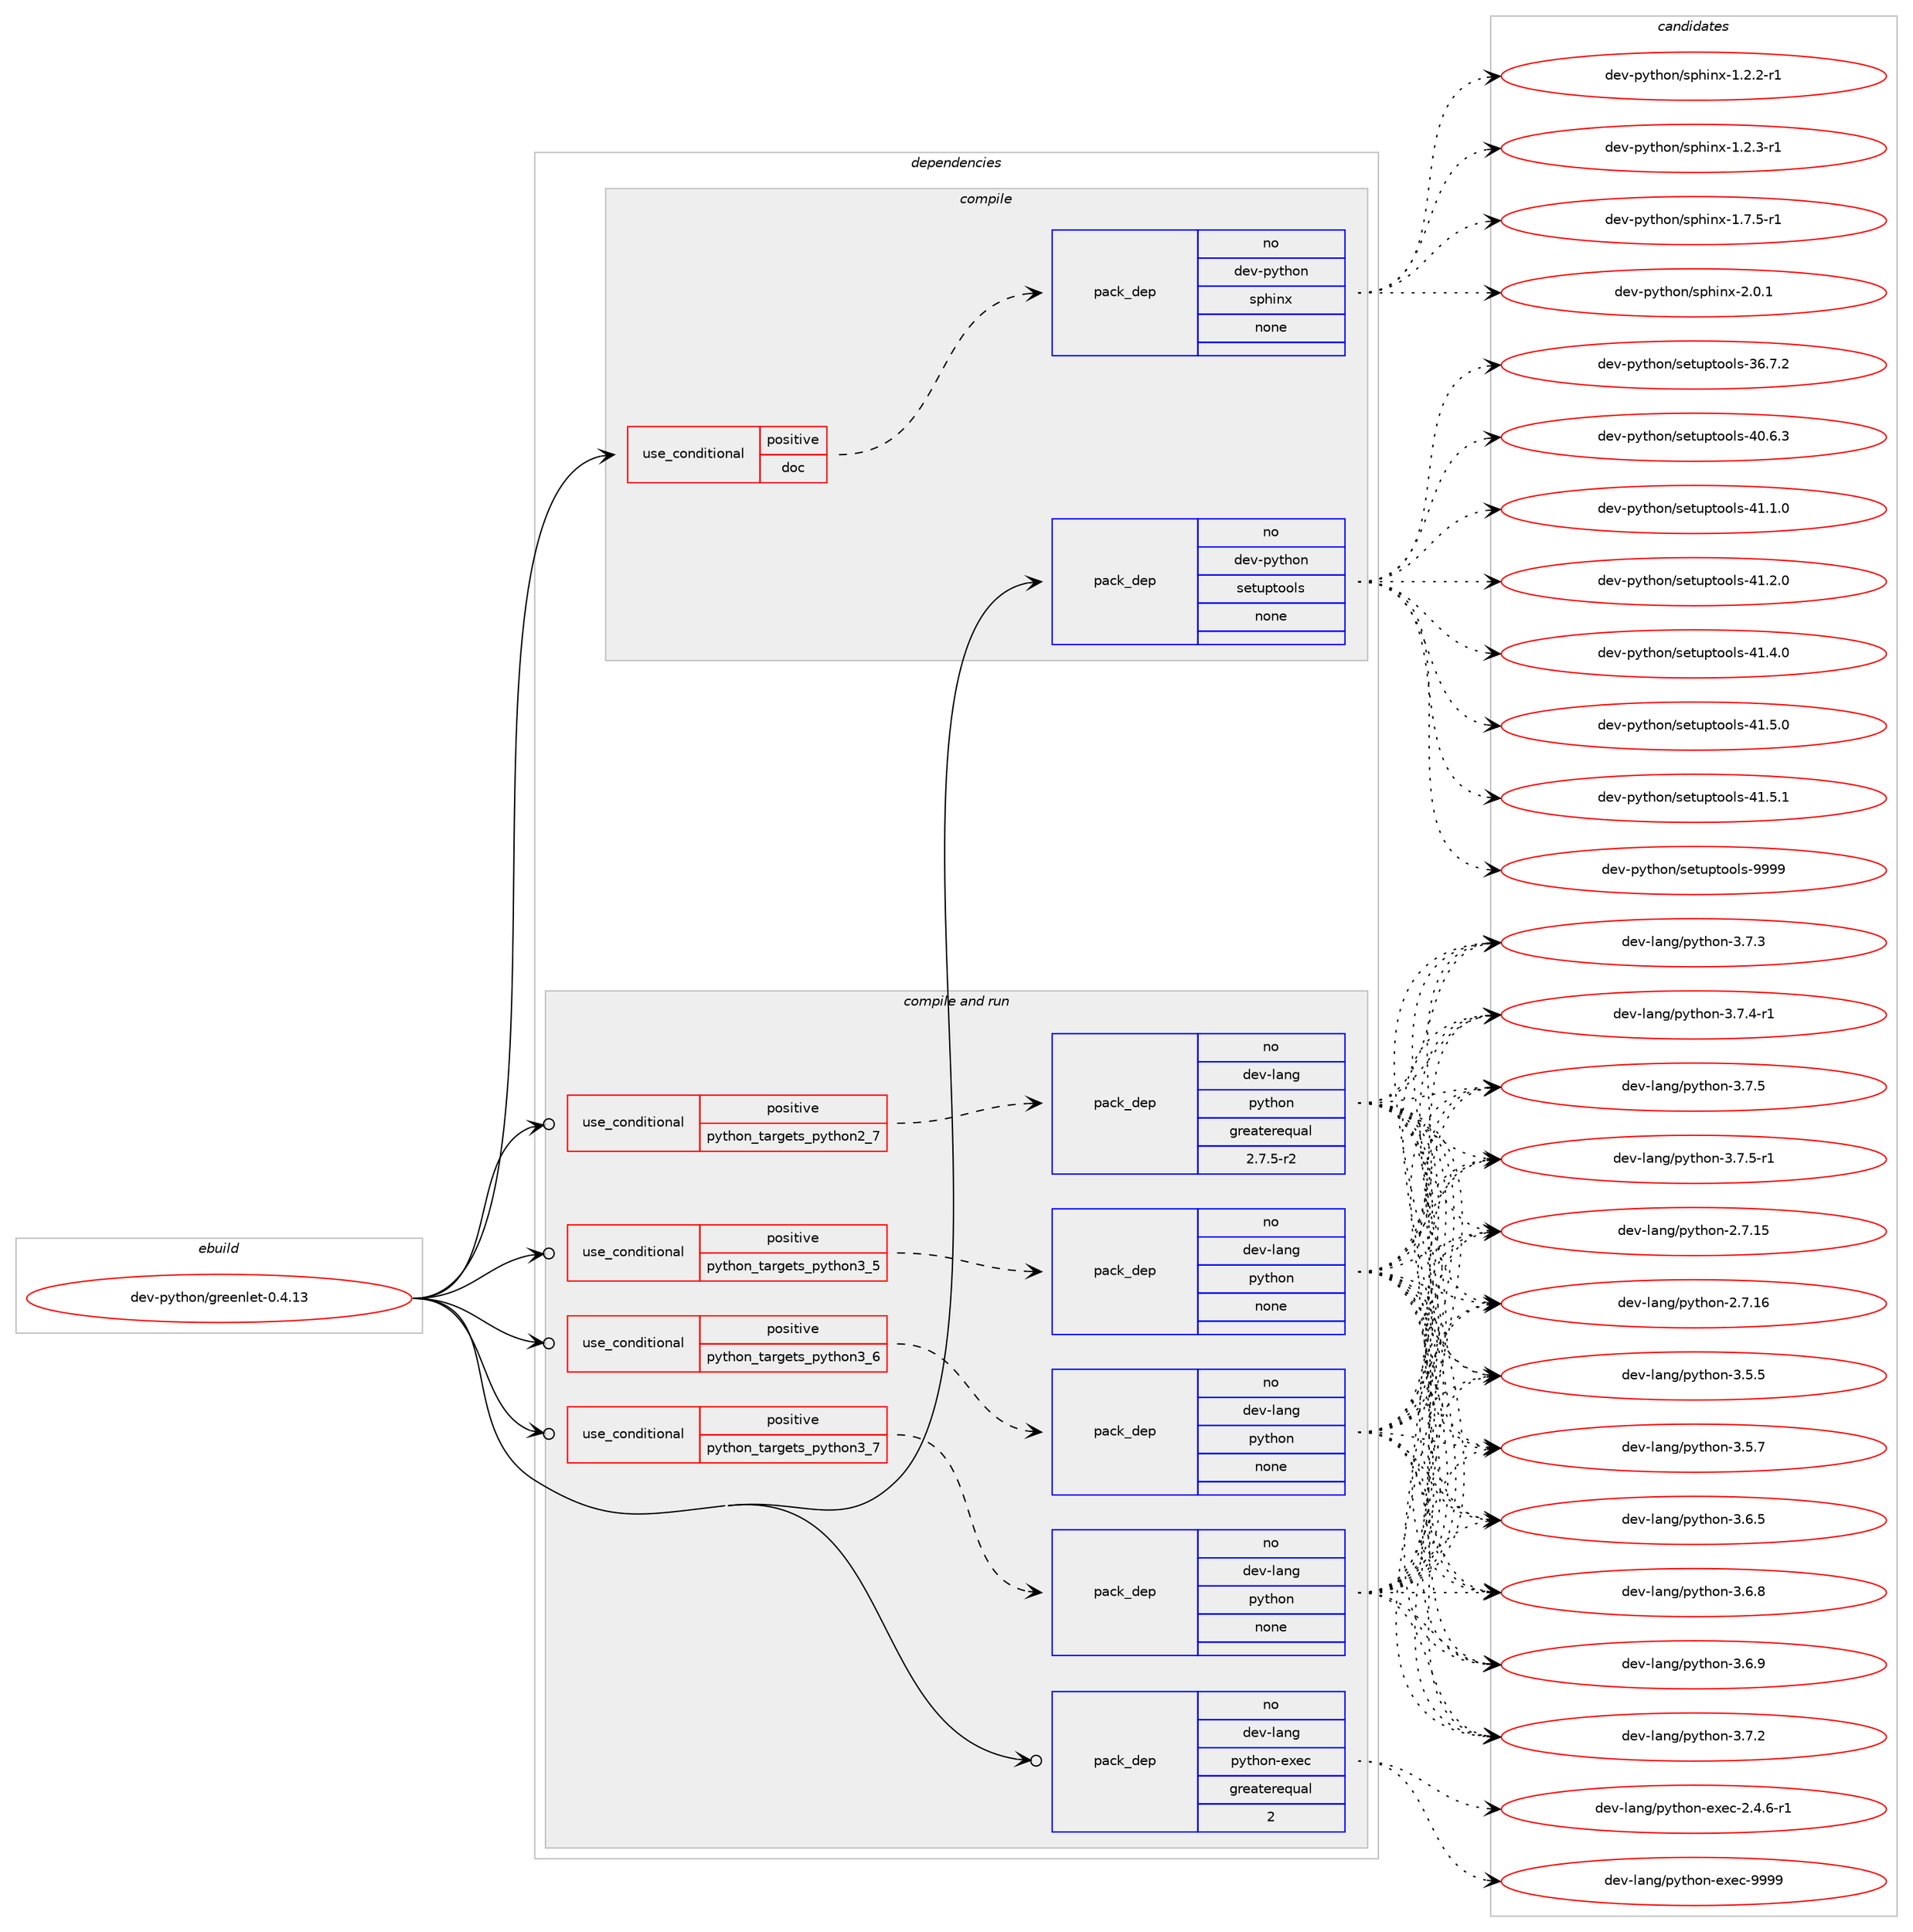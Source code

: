 digraph prolog {

# *************
# Graph options
# *************

newrank=true;
concentrate=true;
compound=true;
graph [rankdir=LR,fontname=Helvetica,fontsize=10,ranksep=1.5];#, ranksep=2.5, nodesep=0.2];
edge  [arrowhead=vee];
node  [fontname=Helvetica,fontsize=10];

# **********
# The ebuild
# **********

subgraph cluster_leftcol {
color=gray;
rank=same;
label=<<i>ebuild</i>>;
id [label="dev-python/greenlet-0.4.13", color=red, width=4, href="../dev-python/greenlet-0.4.13.svg"];
}

# ****************
# The dependencies
# ****************

subgraph cluster_midcol {
color=gray;
label=<<i>dependencies</i>>;
subgraph cluster_compile {
fillcolor="#eeeeee";
style=filled;
label=<<i>compile</i>>;
subgraph cond140225 {
dependency607487 [label=<<TABLE BORDER="0" CELLBORDER="1" CELLSPACING="0" CELLPADDING="4"><TR><TD ROWSPAN="3" CELLPADDING="10">use_conditional</TD></TR><TR><TD>positive</TD></TR><TR><TD>doc</TD></TR></TABLE>>, shape=none, color=red];
subgraph pack455464 {
dependency607488 [label=<<TABLE BORDER="0" CELLBORDER="1" CELLSPACING="0" CELLPADDING="4" WIDTH="220"><TR><TD ROWSPAN="6" CELLPADDING="30">pack_dep</TD></TR><TR><TD WIDTH="110">no</TD></TR><TR><TD>dev-python</TD></TR><TR><TD>sphinx</TD></TR><TR><TD>none</TD></TR><TR><TD></TD></TR></TABLE>>, shape=none, color=blue];
}
dependency607487:e -> dependency607488:w [weight=20,style="dashed",arrowhead="vee"];
}
id:e -> dependency607487:w [weight=20,style="solid",arrowhead="vee"];
subgraph pack455465 {
dependency607489 [label=<<TABLE BORDER="0" CELLBORDER="1" CELLSPACING="0" CELLPADDING="4" WIDTH="220"><TR><TD ROWSPAN="6" CELLPADDING="30">pack_dep</TD></TR><TR><TD WIDTH="110">no</TD></TR><TR><TD>dev-python</TD></TR><TR><TD>setuptools</TD></TR><TR><TD>none</TD></TR><TR><TD></TD></TR></TABLE>>, shape=none, color=blue];
}
id:e -> dependency607489:w [weight=20,style="solid",arrowhead="vee"];
}
subgraph cluster_compileandrun {
fillcolor="#eeeeee";
style=filled;
label=<<i>compile and run</i>>;
subgraph cond140226 {
dependency607490 [label=<<TABLE BORDER="0" CELLBORDER="1" CELLSPACING="0" CELLPADDING="4"><TR><TD ROWSPAN="3" CELLPADDING="10">use_conditional</TD></TR><TR><TD>positive</TD></TR><TR><TD>python_targets_python2_7</TD></TR></TABLE>>, shape=none, color=red];
subgraph pack455466 {
dependency607491 [label=<<TABLE BORDER="0" CELLBORDER="1" CELLSPACING="0" CELLPADDING="4" WIDTH="220"><TR><TD ROWSPAN="6" CELLPADDING="30">pack_dep</TD></TR><TR><TD WIDTH="110">no</TD></TR><TR><TD>dev-lang</TD></TR><TR><TD>python</TD></TR><TR><TD>greaterequal</TD></TR><TR><TD>2.7.5-r2</TD></TR></TABLE>>, shape=none, color=blue];
}
dependency607490:e -> dependency607491:w [weight=20,style="dashed",arrowhead="vee"];
}
id:e -> dependency607490:w [weight=20,style="solid",arrowhead="odotvee"];
subgraph cond140227 {
dependency607492 [label=<<TABLE BORDER="0" CELLBORDER="1" CELLSPACING="0" CELLPADDING="4"><TR><TD ROWSPAN="3" CELLPADDING="10">use_conditional</TD></TR><TR><TD>positive</TD></TR><TR><TD>python_targets_python3_5</TD></TR></TABLE>>, shape=none, color=red];
subgraph pack455467 {
dependency607493 [label=<<TABLE BORDER="0" CELLBORDER="1" CELLSPACING="0" CELLPADDING="4" WIDTH="220"><TR><TD ROWSPAN="6" CELLPADDING="30">pack_dep</TD></TR><TR><TD WIDTH="110">no</TD></TR><TR><TD>dev-lang</TD></TR><TR><TD>python</TD></TR><TR><TD>none</TD></TR><TR><TD></TD></TR></TABLE>>, shape=none, color=blue];
}
dependency607492:e -> dependency607493:w [weight=20,style="dashed",arrowhead="vee"];
}
id:e -> dependency607492:w [weight=20,style="solid",arrowhead="odotvee"];
subgraph cond140228 {
dependency607494 [label=<<TABLE BORDER="0" CELLBORDER="1" CELLSPACING="0" CELLPADDING="4"><TR><TD ROWSPAN="3" CELLPADDING="10">use_conditional</TD></TR><TR><TD>positive</TD></TR><TR><TD>python_targets_python3_6</TD></TR></TABLE>>, shape=none, color=red];
subgraph pack455468 {
dependency607495 [label=<<TABLE BORDER="0" CELLBORDER="1" CELLSPACING="0" CELLPADDING="4" WIDTH="220"><TR><TD ROWSPAN="6" CELLPADDING="30">pack_dep</TD></TR><TR><TD WIDTH="110">no</TD></TR><TR><TD>dev-lang</TD></TR><TR><TD>python</TD></TR><TR><TD>none</TD></TR><TR><TD></TD></TR></TABLE>>, shape=none, color=blue];
}
dependency607494:e -> dependency607495:w [weight=20,style="dashed",arrowhead="vee"];
}
id:e -> dependency607494:w [weight=20,style="solid",arrowhead="odotvee"];
subgraph cond140229 {
dependency607496 [label=<<TABLE BORDER="0" CELLBORDER="1" CELLSPACING="0" CELLPADDING="4"><TR><TD ROWSPAN="3" CELLPADDING="10">use_conditional</TD></TR><TR><TD>positive</TD></TR><TR><TD>python_targets_python3_7</TD></TR></TABLE>>, shape=none, color=red];
subgraph pack455469 {
dependency607497 [label=<<TABLE BORDER="0" CELLBORDER="1" CELLSPACING="0" CELLPADDING="4" WIDTH="220"><TR><TD ROWSPAN="6" CELLPADDING="30">pack_dep</TD></TR><TR><TD WIDTH="110">no</TD></TR><TR><TD>dev-lang</TD></TR><TR><TD>python</TD></TR><TR><TD>none</TD></TR><TR><TD></TD></TR></TABLE>>, shape=none, color=blue];
}
dependency607496:e -> dependency607497:w [weight=20,style="dashed",arrowhead="vee"];
}
id:e -> dependency607496:w [weight=20,style="solid",arrowhead="odotvee"];
subgraph pack455470 {
dependency607498 [label=<<TABLE BORDER="0" CELLBORDER="1" CELLSPACING="0" CELLPADDING="4" WIDTH="220"><TR><TD ROWSPAN="6" CELLPADDING="30">pack_dep</TD></TR><TR><TD WIDTH="110">no</TD></TR><TR><TD>dev-lang</TD></TR><TR><TD>python-exec</TD></TR><TR><TD>greaterequal</TD></TR><TR><TD>2</TD></TR></TABLE>>, shape=none, color=blue];
}
id:e -> dependency607498:w [weight=20,style="solid",arrowhead="odotvee"];
}
subgraph cluster_run {
fillcolor="#eeeeee";
style=filled;
label=<<i>run</i>>;
}
}

# **************
# The candidates
# **************

subgraph cluster_choices {
rank=same;
color=gray;
label=<<i>candidates</i>>;

subgraph choice455464 {
color=black;
nodesep=1;
choice10010111845112121116104111110471151121041051101204549465046504511449 [label="dev-python/sphinx-1.2.2-r1", color=red, width=4,href="../dev-python/sphinx-1.2.2-r1.svg"];
choice10010111845112121116104111110471151121041051101204549465046514511449 [label="dev-python/sphinx-1.2.3-r1", color=red, width=4,href="../dev-python/sphinx-1.2.3-r1.svg"];
choice10010111845112121116104111110471151121041051101204549465546534511449 [label="dev-python/sphinx-1.7.5-r1", color=red, width=4,href="../dev-python/sphinx-1.7.5-r1.svg"];
choice1001011184511212111610411111047115112104105110120455046484649 [label="dev-python/sphinx-2.0.1", color=red, width=4,href="../dev-python/sphinx-2.0.1.svg"];
dependency607488:e -> choice10010111845112121116104111110471151121041051101204549465046504511449:w [style=dotted,weight="100"];
dependency607488:e -> choice10010111845112121116104111110471151121041051101204549465046514511449:w [style=dotted,weight="100"];
dependency607488:e -> choice10010111845112121116104111110471151121041051101204549465546534511449:w [style=dotted,weight="100"];
dependency607488:e -> choice1001011184511212111610411111047115112104105110120455046484649:w [style=dotted,weight="100"];
}
subgraph choice455465 {
color=black;
nodesep=1;
choice100101118451121211161041111104711510111611711211611111110811545515446554650 [label="dev-python/setuptools-36.7.2", color=red, width=4,href="../dev-python/setuptools-36.7.2.svg"];
choice100101118451121211161041111104711510111611711211611111110811545524846544651 [label="dev-python/setuptools-40.6.3", color=red, width=4,href="../dev-python/setuptools-40.6.3.svg"];
choice100101118451121211161041111104711510111611711211611111110811545524946494648 [label="dev-python/setuptools-41.1.0", color=red, width=4,href="../dev-python/setuptools-41.1.0.svg"];
choice100101118451121211161041111104711510111611711211611111110811545524946504648 [label="dev-python/setuptools-41.2.0", color=red, width=4,href="../dev-python/setuptools-41.2.0.svg"];
choice100101118451121211161041111104711510111611711211611111110811545524946524648 [label="dev-python/setuptools-41.4.0", color=red, width=4,href="../dev-python/setuptools-41.4.0.svg"];
choice100101118451121211161041111104711510111611711211611111110811545524946534648 [label="dev-python/setuptools-41.5.0", color=red, width=4,href="../dev-python/setuptools-41.5.0.svg"];
choice100101118451121211161041111104711510111611711211611111110811545524946534649 [label="dev-python/setuptools-41.5.1", color=red, width=4,href="../dev-python/setuptools-41.5.1.svg"];
choice10010111845112121116104111110471151011161171121161111111081154557575757 [label="dev-python/setuptools-9999", color=red, width=4,href="../dev-python/setuptools-9999.svg"];
dependency607489:e -> choice100101118451121211161041111104711510111611711211611111110811545515446554650:w [style=dotted,weight="100"];
dependency607489:e -> choice100101118451121211161041111104711510111611711211611111110811545524846544651:w [style=dotted,weight="100"];
dependency607489:e -> choice100101118451121211161041111104711510111611711211611111110811545524946494648:w [style=dotted,weight="100"];
dependency607489:e -> choice100101118451121211161041111104711510111611711211611111110811545524946504648:w [style=dotted,weight="100"];
dependency607489:e -> choice100101118451121211161041111104711510111611711211611111110811545524946524648:w [style=dotted,weight="100"];
dependency607489:e -> choice100101118451121211161041111104711510111611711211611111110811545524946534648:w [style=dotted,weight="100"];
dependency607489:e -> choice100101118451121211161041111104711510111611711211611111110811545524946534649:w [style=dotted,weight="100"];
dependency607489:e -> choice10010111845112121116104111110471151011161171121161111111081154557575757:w [style=dotted,weight="100"];
}
subgraph choice455466 {
color=black;
nodesep=1;
choice10010111845108971101034711212111610411111045504655464953 [label="dev-lang/python-2.7.15", color=red, width=4,href="../dev-lang/python-2.7.15.svg"];
choice10010111845108971101034711212111610411111045504655464954 [label="dev-lang/python-2.7.16", color=red, width=4,href="../dev-lang/python-2.7.16.svg"];
choice100101118451089711010347112121116104111110455146534653 [label="dev-lang/python-3.5.5", color=red, width=4,href="../dev-lang/python-3.5.5.svg"];
choice100101118451089711010347112121116104111110455146534655 [label="dev-lang/python-3.5.7", color=red, width=4,href="../dev-lang/python-3.5.7.svg"];
choice100101118451089711010347112121116104111110455146544653 [label="dev-lang/python-3.6.5", color=red, width=4,href="../dev-lang/python-3.6.5.svg"];
choice100101118451089711010347112121116104111110455146544656 [label="dev-lang/python-3.6.8", color=red, width=4,href="../dev-lang/python-3.6.8.svg"];
choice100101118451089711010347112121116104111110455146544657 [label="dev-lang/python-3.6.9", color=red, width=4,href="../dev-lang/python-3.6.9.svg"];
choice100101118451089711010347112121116104111110455146554650 [label="dev-lang/python-3.7.2", color=red, width=4,href="../dev-lang/python-3.7.2.svg"];
choice100101118451089711010347112121116104111110455146554651 [label="dev-lang/python-3.7.3", color=red, width=4,href="../dev-lang/python-3.7.3.svg"];
choice1001011184510897110103471121211161041111104551465546524511449 [label="dev-lang/python-3.7.4-r1", color=red, width=4,href="../dev-lang/python-3.7.4-r1.svg"];
choice100101118451089711010347112121116104111110455146554653 [label="dev-lang/python-3.7.5", color=red, width=4,href="../dev-lang/python-3.7.5.svg"];
choice1001011184510897110103471121211161041111104551465546534511449 [label="dev-lang/python-3.7.5-r1", color=red, width=4,href="../dev-lang/python-3.7.5-r1.svg"];
dependency607491:e -> choice10010111845108971101034711212111610411111045504655464953:w [style=dotted,weight="100"];
dependency607491:e -> choice10010111845108971101034711212111610411111045504655464954:w [style=dotted,weight="100"];
dependency607491:e -> choice100101118451089711010347112121116104111110455146534653:w [style=dotted,weight="100"];
dependency607491:e -> choice100101118451089711010347112121116104111110455146534655:w [style=dotted,weight="100"];
dependency607491:e -> choice100101118451089711010347112121116104111110455146544653:w [style=dotted,weight="100"];
dependency607491:e -> choice100101118451089711010347112121116104111110455146544656:w [style=dotted,weight="100"];
dependency607491:e -> choice100101118451089711010347112121116104111110455146544657:w [style=dotted,weight="100"];
dependency607491:e -> choice100101118451089711010347112121116104111110455146554650:w [style=dotted,weight="100"];
dependency607491:e -> choice100101118451089711010347112121116104111110455146554651:w [style=dotted,weight="100"];
dependency607491:e -> choice1001011184510897110103471121211161041111104551465546524511449:w [style=dotted,weight="100"];
dependency607491:e -> choice100101118451089711010347112121116104111110455146554653:w [style=dotted,weight="100"];
dependency607491:e -> choice1001011184510897110103471121211161041111104551465546534511449:w [style=dotted,weight="100"];
}
subgraph choice455467 {
color=black;
nodesep=1;
choice10010111845108971101034711212111610411111045504655464953 [label="dev-lang/python-2.7.15", color=red, width=4,href="../dev-lang/python-2.7.15.svg"];
choice10010111845108971101034711212111610411111045504655464954 [label="dev-lang/python-2.7.16", color=red, width=4,href="../dev-lang/python-2.7.16.svg"];
choice100101118451089711010347112121116104111110455146534653 [label="dev-lang/python-3.5.5", color=red, width=4,href="../dev-lang/python-3.5.5.svg"];
choice100101118451089711010347112121116104111110455146534655 [label="dev-lang/python-3.5.7", color=red, width=4,href="../dev-lang/python-3.5.7.svg"];
choice100101118451089711010347112121116104111110455146544653 [label="dev-lang/python-3.6.5", color=red, width=4,href="../dev-lang/python-3.6.5.svg"];
choice100101118451089711010347112121116104111110455146544656 [label="dev-lang/python-3.6.8", color=red, width=4,href="../dev-lang/python-3.6.8.svg"];
choice100101118451089711010347112121116104111110455146544657 [label="dev-lang/python-3.6.9", color=red, width=4,href="../dev-lang/python-3.6.9.svg"];
choice100101118451089711010347112121116104111110455146554650 [label="dev-lang/python-3.7.2", color=red, width=4,href="../dev-lang/python-3.7.2.svg"];
choice100101118451089711010347112121116104111110455146554651 [label="dev-lang/python-3.7.3", color=red, width=4,href="../dev-lang/python-3.7.3.svg"];
choice1001011184510897110103471121211161041111104551465546524511449 [label="dev-lang/python-3.7.4-r1", color=red, width=4,href="../dev-lang/python-3.7.4-r1.svg"];
choice100101118451089711010347112121116104111110455146554653 [label="dev-lang/python-3.7.5", color=red, width=4,href="../dev-lang/python-3.7.5.svg"];
choice1001011184510897110103471121211161041111104551465546534511449 [label="dev-lang/python-3.7.5-r1", color=red, width=4,href="../dev-lang/python-3.7.5-r1.svg"];
dependency607493:e -> choice10010111845108971101034711212111610411111045504655464953:w [style=dotted,weight="100"];
dependency607493:e -> choice10010111845108971101034711212111610411111045504655464954:w [style=dotted,weight="100"];
dependency607493:e -> choice100101118451089711010347112121116104111110455146534653:w [style=dotted,weight="100"];
dependency607493:e -> choice100101118451089711010347112121116104111110455146534655:w [style=dotted,weight="100"];
dependency607493:e -> choice100101118451089711010347112121116104111110455146544653:w [style=dotted,weight="100"];
dependency607493:e -> choice100101118451089711010347112121116104111110455146544656:w [style=dotted,weight="100"];
dependency607493:e -> choice100101118451089711010347112121116104111110455146544657:w [style=dotted,weight="100"];
dependency607493:e -> choice100101118451089711010347112121116104111110455146554650:w [style=dotted,weight="100"];
dependency607493:e -> choice100101118451089711010347112121116104111110455146554651:w [style=dotted,weight="100"];
dependency607493:e -> choice1001011184510897110103471121211161041111104551465546524511449:w [style=dotted,weight="100"];
dependency607493:e -> choice100101118451089711010347112121116104111110455146554653:w [style=dotted,weight="100"];
dependency607493:e -> choice1001011184510897110103471121211161041111104551465546534511449:w [style=dotted,weight="100"];
}
subgraph choice455468 {
color=black;
nodesep=1;
choice10010111845108971101034711212111610411111045504655464953 [label="dev-lang/python-2.7.15", color=red, width=4,href="../dev-lang/python-2.7.15.svg"];
choice10010111845108971101034711212111610411111045504655464954 [label="dev-lang/python-2.7.16", color=red, width=4,href="../dev-lang/python-2.7.16.svg"];
choice100101118451089711010347112121116104111110455146534653 [label="dev-lang/python-3.5.5", color=red, width=4,href="../dev-lang/python-3.5.5.svg"];
choice100101118451089711010347112121116104111110455146534655 [label="dev-lang/python-3.5.7", color=red, width=4,href="../dev-lang/python-3.5.7.svg"];
choice100101118451089711010347112121116104111110455146544653 [label="dev-lang/python-3.6.5", color=red, width=4,href="../dev-lang/python-3.6.5.svg"];
choice100101118451089711010347112121116104111110455146544656 [label="dev-lang/python-3.6.8", color=red, width=4,href="../dev-lang/python-3.6.8.svg"];
choice100101118451089711010347112121116104111110455146544657 [label="dev-lang/python-3.6.9", color=red, width=4,href="../dev-lang/python-3.6.9.svg"];
choice100101118451089711010347112121116104111110455146554650 [label="dev-lang/python-3.7.2", color=red, width=4,href="../dev-lang/python-3.7.2.svg"];
choice100101118451089711010347112121116104111110455146554651 [label="dev-lang/python-3.7.3", color=red, width=4,href="../dev-lang/python-3.7.3.svg"];
choice1001011184510897110103471121211161041111104551465546524511449 [label="dev-lang/python-3.7.4-r1", color=red, width=4,href="../dev-lang/python-3.7.4-r1.svg"];
choice100101118451089711010347112121116104111110455146554653 [label="dev-lang/python-3.7.5", color=red, width=4,href="../dev-lang/python-3.7.5.svg"];
choice1001011184510897110103471121211161041111104551465546534511449 [label="dev-lang/python-3.7.5-r1", color=red, width=4,href="../dev-lang/python-3.7.5-r1.svg"];
dependency607495:e -> choice10010111845108971101034711212111610411111045504655464953:w [style=dotted,weight="100"];
dependency607495:e -> choice10010111845108971101034711212111610411111045504655464954:w [style=dotted,weight="100"];
dependency607495:e -> choice100101118451089711010347112121116104111110455146534653:w [style=dotted,weight="100"];
dependency607495:e -> choice100101118451089711010347112121116104111110455146534655:w [style=dotted,weight="100"];
dependency607495:e -> choice100101118451089711010347112121116104111110455146544653:w [style=dotted,weight="100"];
dependency607495:e -> choice100101118451089711010347112121116104111110455146544656:w [style=dotted,weight="100"];
dependency607495:e -> choice100101118451089711010347112121116104111110455146544657:w [style=dotted,weight="100"];
dependency607495:e -> choice100101118451089711010347112121116104111110455146554650:w [style=dotted,weight="100"];
dependency607495:e -> choice100101118451089711010347112121116104111110455146554651:w [style=dotted,weight="100"];
dependency607495:e -> choice1001011184510897110103471121211161041111104551465546524511449:w [style=dotted,weight="100"];
dependency607495:e -> choice100101118451089711010347112121116104111110455146554653:w [style=dotted,weight="100"];
dependency607495:e -> choice1001011184510897110103471121211161041111104551465546534511449:w [style=dotted,weight="100"];
}
subgraph choice455469 {
color=black;
nodesep=1;
choice10010111845108971101034711212111610411111045504655464953 [label="dev-lang/python-2.7.15", color=red, width=4,href="../dev-lang/python-2.7.15.svg"];
choice10010111845108971101034711212111610411111045504655464954 [label="dev-lang/python-2.7.16", color=red, width=4,href="../dev-lang/python-2.7.16.svg"];
choice100101118451089711010347112121116104111110455146534653 [label="dev-lang/python-3.5.5", color=red, width=4,href="../dev-lang/python-3.5.5.svg"];
choice100101118451089711010347112121116104111110455146534655 [label="dev-lang/python-3.5.7", color=red, width=4,href="../dev-lang/python-3.5.7.svg"];
choice100101118451089711010347112121116104111110455146544653 [label="dev-lang/python-3.6.5", color=red, width=4,href="../dev-lang/python-3.6.5.svg"];
choice100101118451089711010347112121116104111110455146544656 [label="dev-lang/python-3.6.8", color=red, width=4,href="../dev-lang/python-3.6.8.svg"];
choice100101118451089711010347112121116104111110455146544657 [label="dev-lang/python-3.6.9", color=red, width=4,href="../dev-lang/python-3.6.9.svg"];
choice100101118451089711010347112121116104111110455146554650 [label="dev-lang/python-3.7.2", color=red, width=4,href="../dev-lang/python-3.7.2.svg"];
choice100101118451089711010347112121116104111110455146554651 [label="dev-lang/python-3.7.3", color=red, width=4,href="../dev-lang/python-3.7.3.svg"];
choice1001011184510897110103471121211161041111104551465546524511449 [label="dev-lang/python-3.7.4-r1", color=red, width=4,href="../dev-lang/python-3.7.4-r1.svg"];
choice100101118451089711010347112121116104111110455146554653 [label="dev-lang/python-3.7.5", color=red, width=4,href="../dev-lang/python-3.7.5.svg"];
choice1001011184510897110103471121211161041111104551465546534511449 [label="dev-lang/python-3.7.5-r1", color=red, width=4,href="../dev-lang/python-3.7.5-r1.svg"];
dependency607497:e -> choice10010111845108971101034711212111610411111045504655464953:w [style=dotted,weight="100"];
dependency607497:e -> choice10010111845108971101034711212111610411111045504655464954:w [style=dotted,weight="100"];
dependency607497:e -> choice100101118451089711010347112121116104111110455146534653:w [style=dotted,weight="100"];
dependency607497:e -> choice100101118451089711010347112121116104111110455146534655:w [style=dotted,weight="100"];
dependency607497:e -> choice100101118451089711010347112121116104111110455146544653:w [style=dotted,weight="100"];
dependency607497:e -> choice100101118451089711010347112121116104111110455146544656:w [style=dotted,weight="100"];
dependency607497:e -> choice100101118451089711010347112121116104111110455146544657:w [style=dotted,weight="100"];
dependency607497:e -> choice100101118451089711010347112121116104111110455146554650:w [style=dotted,weight="100"];
dependency607497:e -> choice100101118451089711010347112121116104111110455146554651:w [style=dotted,weight="100"];
dependency607497:e -> choice1001011184510897110103471121211161041111104551465546524511449:w [style=dotted,weight="100"];
dependency607497:e -> choice100101118451089711010347112121116104111110455146554653:w [style=dotted,weight="100"];
dependency607497:e -> choice1001011184510897110103471121211161041111104551465546534511449:w [style=dotted,weight="100"];
}
subgraph choice455470 {
color=black;
nodesep=1;
choice10010111845108971101034711212111610411111045101120101994550465246544511449 [label="dev-lang/python-exec-2.4.6-r1", color=red, width=4,href="../dev-lang/python-exec-2.4.6-r1.svg"];
choice10010111845108971101034711212111610411111045101120101994557575757 [label="dev-lang/python-exec-9999", color=red, width=4,href="../dev-lang/python-exec-9999.svg"];
dependency607498:e -> choice10010111845108971101034711212111610411111045101120101994550465246544511449:w [style=dotted,weight="100"];
dependency607498:e -> choice10010111845108971101034711212111610411111045101120101994557575757:w [style=dotted,weight="100"];
}
}

}
